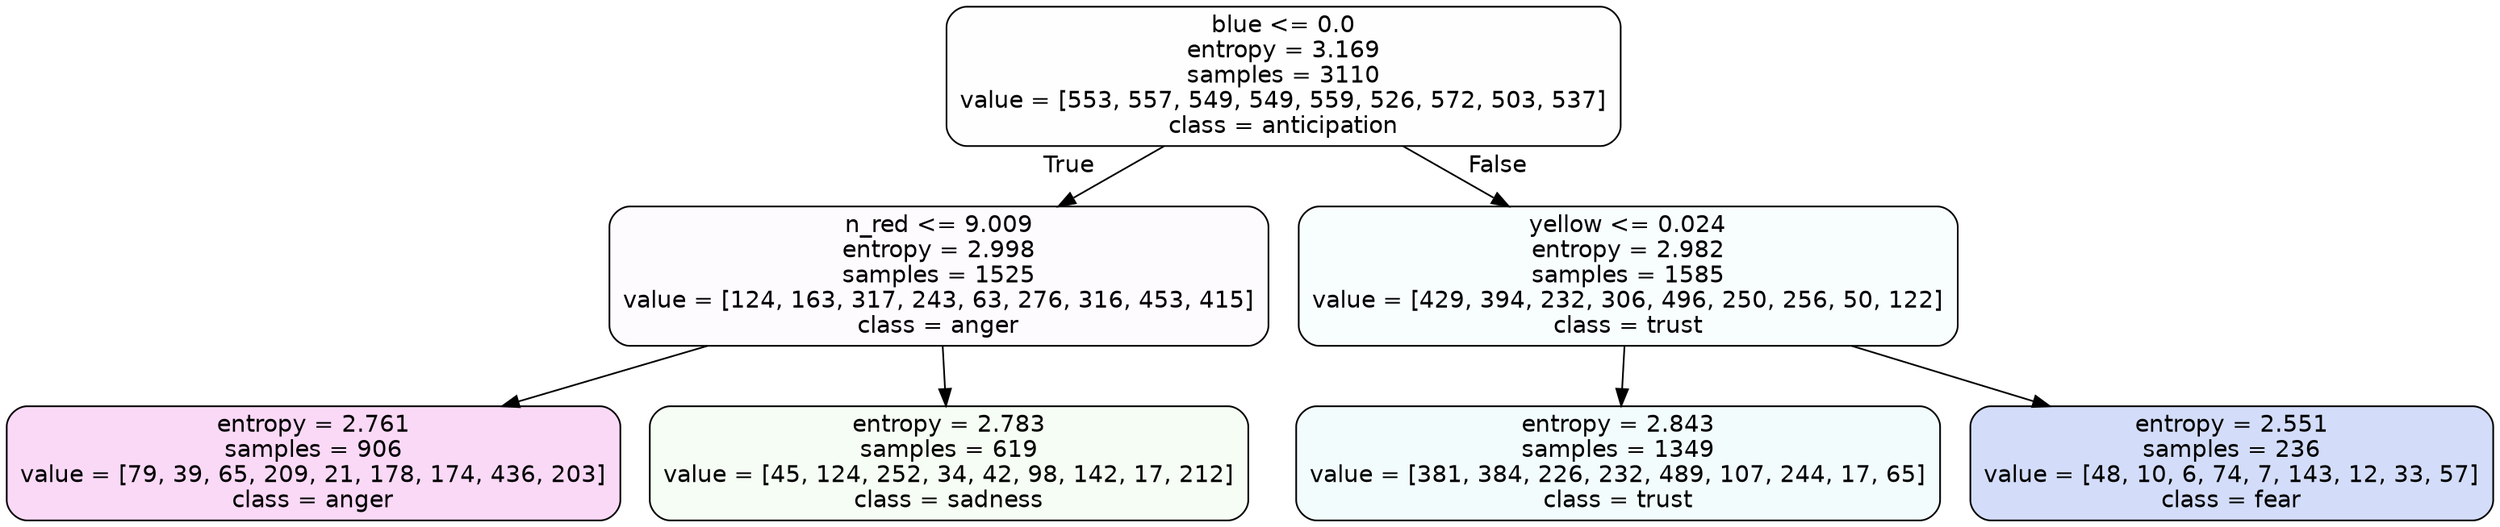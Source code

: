 digraph Tree {
node [shape=box, style="filled, rounded", color="black", fontname=helvetica] ;
edge [fontname=helvetica] ;
0 [label="blue <= 0.0\nentropy = 3.169\nsamples = 3110\nvalue = [553, 557, 549, 549, 559, 526, 572, 503, 537]\nclass = anticipation", fillcolor="#8139e501"] ;
1 [label="n_red <= 9.009\nentropy = 2.998\nsamples = 1525\nvalue = [124, 163, 317, 243, 63, 276, 316, 453, 415]\nclass = anger", fillcolor="#e539d705"] ;
0 -> 1 [labeldistance=2.5, labelangle=45, headlabel="True"] ;
2 [label="entropy = 2.761\nsamples = 906\nvalue = [79, 39, 65, 209, 21, 178, 174, 436, 203]\nclass = anger", fillcolor="#e539d730"] ;
1 -> 2 ;
3 [label="entropy = 2.783\nsamples = 619\nvalue = [45, 124, 252, 34, 42, 98, 142, 17, 212]\nclass = sadness", fillcolor="#64e5390e"] ;
1 -> 3 ;
4 [label="yellow <= 0.024\nentropy = 2.982\nsamples = 1585\nvalue = [429, 394, 232, 306, 496, 250, 256, 50, 122]\nclass = trust", fillcolor="#39d7e508"] ;
0 -> 4 [labeldistance=2.5, labelangle=-45, headlabel="False"] ;
5 [label="entropy = 2.843\nsamples = 1349\nvalue = [381, 384, 226, 232, 489, 107, 244, 17, 65]\nclass = trust", fillcolor="#39d7e50f"] ;
4 -> 5 ;
6 [label="entropy = 2.551\nsamples = 236\nvalue = [48, 10, 6, 74, 7, 143, 12, 33, 57]\nclass = fear", fillcolor="#3964e538"] ;
4 -> 6 ;
}